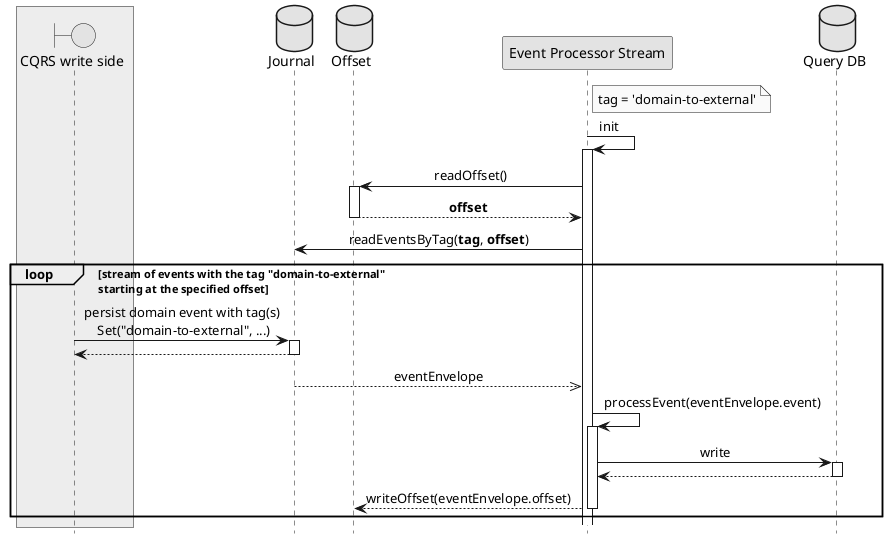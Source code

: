 @startuml CQRS-read-side
hide footbox
skinparam ParticipantPadding 20
skinparam BoxPadding 10
skinparam sequenceMessageAlign center
skinparam monochrome true

box#AntiqueWhite
boundary "CQRS write side" as ebc
end box

database Journal as j
database Offset as o
participant "Event Processor Stream" as eps
note right of eps : tag = 'domain-to-external'
database "Query DB" as q

eps -> eps++: init
eps -> o++: readOffset()
return **offset**
eps -> j: readEventsByTag(**tag**, **offset**)

loop **stream** of events with the tag "domain-to-external" \nstarting at the specified offset
ebc -> j++: persist domain event with tag(s)\n Set("domain-to-external", ...)
return

j -->> eps: eventEnvelope
eps -> eps++: processEvent(eventEnvelope.event)
eps -> q++ : write
return
eps --> o-- :writeOffset(eventEnvelope.offset)

end
@enduml

